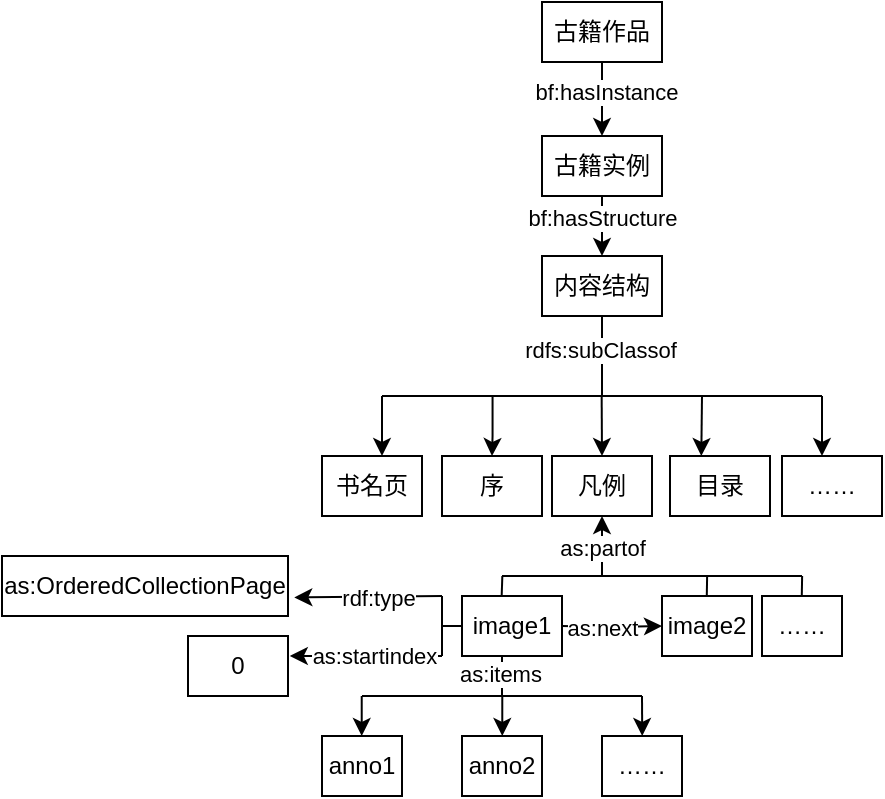 <mxfile version="24.0.4" type="github">
  <diagram name="第 1 页" id="2bnMY13QprNs7qdwf7NL">
    <mxGraphModel dx="698" dy="419" grid="1" gridSize="10" guides="1" tooltips="1" connect="1" arrows="1" fold="1" page="1" pageScale="1" pageWidth="827" pageHeight="1169" math="0" shadow="0">
      <root>
        <mxCell id="0" />
        <mxCell id="1" parent="0" />
        <mxCell id="EGNa8AiWE9KFE_jf2s9g-3" value="" style="edgeStyle=orthogonalEdgeStyle;rounded=0;orthogonalLoop=1;jettySize=auto;html=1;" edge="1" parent="1" source="EGNa8AiWE9KFE_jf2s9g-1" target="EGNa8AiWE9KFE_jf2s9g-2">
          <mxGeometry relative="1" as="geometry" />
        </mxCell>
        <mxCell id="EGNa8AiWE9KFE_jf2s9g-8" value="bf:hasInstance" style="edgeLabel;html=1;align=center;verticalAlign=middle;resizable=0;points=[];" vertex="1" connectable="0" parent="EGNa8AiWE9KFE_jf2s9g-3">
          <mxGeometry x="-0.331" y="1" relative="1" as="geometry">
            <mxPoint x="1" as="offset" />
          </mxGeometry>
        </mxCell>
        <mxCell id="EGNa8AiWE9KFE_jf2s9g-1" value="古籍作品" style="rounded=0;whiteSpace=wrap;html=1;" vertex="1" parent="1">
          <mxGeometry x="350" y="343" width="60" height="30" as="geometry" />
        </mxCell>
        <mxCell id="EGNa8AiWE9KFE_jf2s9g-16" style="edgeStyle=orthogonalEdgeStyle;rounded=0;orthogonalLoop=1;jettySize=auto;html=1;entryX=0.5;entryY=0;entryDx=0;entryDy=0;" edge="1" parent="1" source="EGNa8AiWE9KFE_jf2s9g-2" target="EGNa8AiWE9KFE_jf2s9g-15">
          <mxGeometry relative="1" as="geometry" />
        </mxCell>
        <mxCell id="EGNa8AiWE9KFE_jf2s9g-18" value="bf:hasStructure" style="edgeLabel;html=1;align=center;verticalAlign=middle;resizable=0;points=[];" vertex="1" connectable="0" parent="EGNa8AiWE9KFE_jf2s9g-16">
          <mxGeometry x="0.244" y="-3" relative="1" as="geometry">
            <mxPoint x="3" as="offset" />
          </mxGeometry>
        </mxCell>
        <mxCell id="EGNa8AiWE9KFE_jf2s9g-2" value="古籍实例" style="rounded=0;whiteSpace=wrap;html=1;" vertex="1" parent="1">
          <mxGeometry x="350" y="410" width="60" height="30" as="geometry" />
        </mxCell>
        <mxCell id="EGNa8AiWE9KFE_jf2s9g-15" value="内容结构" style="rounded=0;whiteSpace=wrap;html=1;" vertex="1" parent="1">
          <mxGeometry x="350" y="470" width="60" height="30" as="geometry" />
        </mxCell>
        <mxCell id="EGNa8AiWE9KFE_jf2s9g-26" value="书名页" style="rounded=0;whiteSpace=wrap;html=1;" vertex="1" parent="1">
          <mxGeometry x="240" y="570" width="50" height="30" as="geometry" />
        </mxCell>
        <mxCell id="EGNa8AiWE9KFE_jf2s9g-34" value="" style="endArrow=none;html=1;rounded=0;entryX=0.5;entryY=1;entryDx=0;entryDy=0;" edge="1" parent="1" target="EGNa8AiWE9KFE_jf2s9g-15">
          <mxGeometry width="50" height="50" relative="1" as="geometry">
            <mxPoint x="380" y="540" as="sourcePoint" />
            <mxPoint x="320" y="590" as="targetPoint" />
          </mxGeometry>
        </mxCell>
        <mxCell id="EGNa8AiWE9KFE_jf2s9g-38" value="rdfs:subClassof" style="edgeLabel;html=1;align=center;verticalAlign=middle;resizable=0;points=[];" vertex="1" connectable="0" parent="EGNa8AiWE9KFE_jf2s9g-34">
          <mxGeometry x="0.163" y="1" relative="1" as="geometry">
            <mxPoint as="offset" />
          </mxGeometry>
        </mxCell>
        <mxCell id="EGNa8AiWE9KFE_jf2s9g-36" value="" style="endArrow=none;html=1;rounded=0;" edge="1" parent="1">
          <mxGeometry width="50" height="50" relative="1" as="geometry">
            <mxPoint x="270" y="540" as="sourcePoint" />
            <mxPoint x="490" y="540" as="targetPoint" />
          </mxGeometry>
        </mxCell>
        <mxCell id="EGNa8AiWE9KFE_jf2s9g-37" value="" style="endArrow=classic;html=1;rounded=0;" edge="1" parent="1">
          <mxGeometry width="50" height="50" relative="1" as="geometry">
            <mxPoint x="270" y="540" as="sourcePoint" />
            <mxPoint x="270" y="570" as="targetPoint" />
          </mxGeometry>
        </mxCell>
        <mxCell id="EGNa8AiWE9KFE_jf2s9g-39" value="" style="endArrow=classic;html=1;rounded=0;entryX=0.5;entryY=0;entryDx=0;entryDy=0;" edge="1" parent="1" target="EGNa8AiWE9KFE_jf2s9g-41">
          <mxGeometry width="50" height="50" relative="1" as="geometry">
            <mxPoint x="325.28" y="540" as="sourcePoint" />
            <mxPoint x="320" y="560" as="targetPoint" />
            <Array as="points">
              <mxPoint x="325.28" y="560" />
            </Array>
          </mxGeometry>
        </mxCell>
        <mxCell id="EGNa8AiWE9KFE_jf2s9g-41" value="序" style="rounded=0;whiteSpace=wrap;html=1;" vertex="1" parent="1">
          <mxGeometry x="300" y="570" width="50" height="30" as="geometry" />
        </mxCell>
        <mxCell id="EGNa8AiWE9KFE_jf2s9g-45" value="" style="endArrow=classic;html=1;rounded=0;entryX=0.5;entryY=0;entryDx=0;entryDy=0;" edge="1" parent="1" target="EGNa8AiWE9KFE_jf2s9g-47">
          <mxGeometry width="50" height="50" relative="1" as="geometry">
            <mxPoint x="379.83" y="540" as="sourcePoint" />
            <mxPoint x="379.83" y="575" as="targetPoint" />
          </mxGeometry>
        </mxCell>
        <mxCell id="EGNa8AiWE9KFE_jf2s9g-47" value="凡例" style="rounded=0;whiteSpace=wrap;html=1;" vertex="1" parent="1">
          <mxGeometry x="355" y="570" width="50" height="30" as="geometry" />
        </mxCell>
        <mxCell id="EGNa8AiWE9KFE_jf2s9g-48" value="" style="endArrow=classic;html=1;rounded=0;entryX=0.313;entryY=0;entryDx=0;entryDy=0;entryPerimeter=0;" edge="1" parent="1" target="EGNa8AiWE9KFE_jf2s9g-51">
          <mxGeometry width="50" height="50" relative="1" as="geometry">
            <mxPoint x="430" y="540" as="sourcePoint" />
            <mxPoint x="430" y="575" as="targetPoint" />
          </mxGeometry>
        </mxCell>
        <mxCell id="EGNa8AiWE9KFE_jf2s9g-50" value="" style="endArrow=classic;html=1;rounded=0;" edge="1" parent="1">
          <mxGeometry width="50" height="50" relative="1" as="geometry">
            <mxPoint x="490" y="540" as="sourcePoint" />
            <mxPoint x="490" y="570" as="targetPoint" />
          </mxGeometry>
        </mxCell>
        <mxCell id="EGNa8AiWE9KFE_jf2s9g-51" value="目录" style="rounded=0;whiteSpace=wrap;html=1;" vertex="1" parent="1">
          <mxGeometry x="414" y="570" width="50" height="30" as="geometry" />
        </mxCell>
        <mxCell id="EGNa8AiWE9KFE_jf2s9g-52" value="……" style="rounded=0;whiteSpace=wrap;html=1;" vertex="1" parent="1">
          <mxGeometry x="470" y="570" width="50" height="30" as="geometry" />
        </mxCell>
        <mxCell id="EGNa8AiWE9KFE_jf2s9g-54" value="" style="endArrow=classic;html=1;rounded=0;" edge="1" parent="1">
          <mxGeometry width="50" height="50" relative="1" as="geometry">
            <mxPoint x="380" y="630" as="sourcePoint" />
            <mxPoint x="380" y="600" as="targetPoint" />
          </mxGeometry>
        </mxCell>
        <mxCell id="EGNa8AiWE9KFE_jf2s9g-56" value="as:partof" style="edgeLabel;html=1;align=center;verticalAlign=middle;resizable=0;points=[];" vertex="1" connectable="0" parent="EGNa8AiWE9KFE_jf2s9g-54">
          <mxGeometry x="-0.044" relative="1" as="geometry">
            <mxPoint as="offset" />
          </mxGeometry>
        </mxCell>
        <mxCell id="EGNa8AiWE9KFE_jf2s9g-81" value="" style="edgeStyle=orthogonalEdgeStyle;rounded=0;orthogonalLoop=1;jettySize=auto;html=1;" edge="1" parent="1" target="EGNa8AiWE9KFE_jf2s9g-60">
          <mxGeometry relative="1" as="geometry">
            <mxPoint x="360" y="655" as="sourcePoint" />
          </mxGeometry>
        </mxCell>
        <mxCell id="EGNa8AiWE9KFE_jf2s9g-82" value="as:next" style="edgeLabel;html=1;align=center;verticalAlign=middle;resizable=0;points=[];" vertex="1" connectable="0" parent="EGNa8AiWE9KFE_jf2s9g-81">
          <mxGeometry x="-0.045" relative="1" as="geometry">
            <mxPoint x="-4" as="offset" />
          </mxGeometry>
        </mxCell>
        <mxCell id="EGNa8AiWE9KFE_jf2s9g-57" value="image1" style="rounded=0;whiteSpace=wrap;html=1;" vertex="1" parent="1">
          <mxGeometry x="310" y="640" width="50" height="30" as="geometry" />
        </mxCell>
        <mxCell id="EGNa8AiWE9KFE_jf2s9g-58" value="" style="endArrow=none;html=1;rounded=0;" edge="1" parent="1">
          <mxGeometry width="50" height="50" relative="1" as="geometry">
            <mxPoint x="330" y="630" as="sourcePoint" />
            <mxPoint x="480" y="630" as="targetPoint" />
          </mxGeometry>
        </mxCell>
        <mxCell id="EGNa8AiWE9KFE_jf2s9g-59" value="……" style="rounded=0;whiteSpace=wrap;html=1;" vertex="1" parent="1">
          <mxGeometry x="460" y="640" width="40" height="30" as="geometry" />
        </mxCell>
        <mxCell id="EGNa8AiWE9KFE_jf2s9g-60" value="image2" style="rounded=0;whiteSpace=wrap;html=1;" vertex="1" parent="1">
          <mxGeometry x="410" y="640" width="45" height="30" as="geometry" />
        </mxCell>
        <mxCell id="EGNa8AiWE9KFE_jf2s9g-61" value="" style="endArrow=none;html=1;rounded=0;" edge="1" parent="1">
          <mxGeometry width="50" height="50" relative="1" as="geometry">
            <mxPoint x="479.9" y="640" as="sourcePoint" />
            <mxPoint x="480.06" y="630" as="targetPoint" />
          </mxGeometry>
        </mxCell>
        <mxCell id="EGNa8AiWE9KFE_jf2s9g-62" value="" style="endArrow=none;html=1;rounded=0;" edge="1" parent="1">
          <mxGeometry width="50" height="50" relative="1" as="geometry">
            <mxPoint x="329.84" y="640" as="sourcePoint" />
            <mxPoint x="330.17" y="630" as="targetPoint" />
          </mxGeometry>
        </mxCell>
        <mxCell id="EGNa8AiWE9KFE_jf2s9g-63" value="" style="endArrow=none;html=1;rounded=0;" edge="1" parent="1">
          <mxGeometry width="50" height="50" relative="1" as="geometry">
            <mxPoint x="432.4" y="640" as="sourcePoint" />
            <mxPoint x="432.56" y="630" as="targetPoint" />
          </mxGeometry>
        </mxCell>
        <mxCell id="EGNa8AiWE9KFE_jf2s9g-64" value="" style="endArrow=none;html=1;rounded=0;" edge="1" parent="1">
          <mxGeometry width="50" height="50" relative="1" as="geometry">
            <mxPoint x="260" y="690" as="sourcePoint" />
            <mxPoint x="400" y="690" as="targetPoint" />
          </mxGeometry>
        </mxCell>
        <mxCell id="EGNa8AiWE9KFE_jf2s9g-65" value="" style="endArrow=classic;html=1;rounded=0;" edge="1" parent="1">
          <mxGeometry width="50" height="50" relative="1" as="geometry">
            <mxPoint x="259.86" y="690" as="sourcePoint" />
            <mxPoint x="259.86" y="710" as="targetPoint" />
          </mxGeometry>
        </mxCell>
        <mxCell id="EGNa8AiWE9KFE_jf2s9g-66" value="" style="endArrow=classic;html=1;rounded=0;" edge="1" parent="1">
          <mxGeometry width="50" height="50" relative="1" as="geometry">
            <mxPoint x="330.14" y="690" as="sourcePoint" />
            <mxPoint x="330" y="710" as="targetPoint" />
            <Array as="points">
              <mxPoint x="330.14" y="710" />
            </Array>
          </mxGeometry>
        </mxCell>
        <mxCell id="EGNa8AiWE9KFE_jf2s9g-67" value="" style="endArrow=classic;html=1;rounded=0;" edge="1" parent="1">
          <mxGeometry width="50" height="50" relative="1" as="geometry">
            <mxPoint x="400.0" y="690" as="sourcePoint" />
            <mxPoint x="400.11" y="710" as="targetPoint" />
          </mxGeometry>
        </mxCell>
        <mxCell id="EGNa8AiWE9KFE_jf2s9g-69" value="anno1" style="rounded=0;whiteSpace=wrap;html=1;" vertex="1" parent="1">
          <mxGeometry x="240" y="710" width="40" height="30" as="geometry" />
        </mxCell>
        <mxCell id="EGNa8AiWE9KFE_jf2s9g-70" value="anno2" style="rounded=0;whiteSpace=wrap;html=1;" vertex="1" parent="1">
          <mxGeometry x="310" y="710" width="40" height="30" as="geometry" />
        </mxCell>
        <mxCell id="EGNa8AiWE9KFE_jf2s9g-71" value="……" style="rounded=0;whiteSpace=wrap;html=1;" vertex="1" parent="1">
          <mxGeometry x="380" y="710" width="40" height="30" as="geometry" />
        </mxCell>
        <mxCell id="EGNa8AiWE9KFE_jf2s9g-72" value="" style="endArrow=none;html=1;rounded=0;entryX=0.5;entryY=1;entryDx=0;entryDy=0;" edge="1" parent="1">
          <mxGeometry width="50" height="50" relative="1" as="geometry">
            <mxPoint x="330" y="690" as="sourcePoint" />
            <mxPoint x="330" y="670" as="targetPoint" />
          </mxGeometry>
        </mxCell>
        <mxCell id="EGNa8AiWE9KFE_jf2s9g-73" value="as:items" style="edgeLabel;html=1;align=center;verticalAlign=middle;resizable=0;points=[];" vertex="1" connectable="0" parent="EGNa8AiWE9KFE_jf2s9g-72">
          <mxGeometry x="0.134" y="1" relative="1" as="geometry">
            <mxPoint as="offset" />
          </mxGeometry>
        </mxCell>
        <mxCell id="EGNa8AiWE9KFE_jf2s9g-83" value="" style="endArrow=none;html=1;rounded=0;entryX=0;entryY=0.5;entryDx=0;entryDy=0;" edge="1" parent="1" target="EGNa8AiWE9KFE_jf2s9g-57">
          <mxGeometry width="50" height="50" relative="1" as="geometry">
            <mxPoint x="300" y="655" as="sourcePoint" />
            <mxPoint x="350" y="610" as="targetPoint" />
          </mxGeometry>
        </mxCell>
        <mxCell id="EGNa8AiWE9KFE_jf2s9g-85" value="" style="endArrow=none;html=1;rounded=0;" edge="1" parent="1">
          <mxGeometry width="50" height="50" relative="1" as="geometry">
            <mxPoint x="300" y="670" as="sourcePoint" />
            <mxPoint x="300" y="640" as="targetPoint" />
          </mxGeometry>
        </mxCell>
        <mxCell id="EGNa8AiWE9KFE_jf2s9g-88" value="" style="endArrow=classic;html=1;rounded=0;entryX=1.022;entryY=0.69;entryDx=0;entryDy=0;entryPerimeter=0;" edge="1" parent="1" target="EGNa8AiWE9KFE_jf2s9g-90">
          <mxGeometry width="50" height="50" relative="1" as="geometry">
            <mxPoint x="300" y="640" as="sourcePoint" />
            <mxPoint x="260" y="640" as="targetPoint" />
          </mxGeometry>
        </mxCell>
        <mxCell id="EGNa8AiWE9KFE_jf2s9g-92" value="rdf:type" style="edgeLabel;html=1;align=center;verticalAlign=middle;resizable=0;points=[];" vertex="1" connectable="0" parent="EGNa8AiWE9KFE_jf2s9g-88">
          <mxGeometry x="-0.008" relative="1" as="geometry">
            <mxPoint x="4" as="offset" />
          </mxGeometry>
        </mxCell>
        <mxCell id="EGNa8AiWE9KFE_jf2s9g-89" value="" style="endArrow=classic;html=1;rounded=0;entryX=1.038;entryY=0.328;entryDx=0;entryDy=0;entryPerimeter=0;" edge="1" parent="1">
          <mxGeometry width="50" height="50" relative="1" as="geometry">
            <mxPoint x="300" y="670" as="sourcePoint" />
            <mxPoint x="223.9" y="670.0" as="targetPoint" />
          </mxGeometry>
        </mxCell>
        <mxCell id="EGNa8AiWE9KFE_jf2s9g-93" value="as:startindex" style="edgeLabel;html=1;align=center;verticalAlign=middle;resizable=0;points=[];" vertex="1" connectable="0" parent="EGNa8AiWE9KFE_jf2s9g-89">
          <mxGeometry x="0.118" y="1" relative="1" as="geometry">
            <mxPoint x="8" y="-1" as="offset" />
          </mxGeometry>
        </mxCell>
        <mxCell id="EGNa8AiWE9KFE_jf2s9g-90" value="as:OrderedCollectionPage" style="rounded=0;whiteSpace=wrap;html=1;" vertex="1" parent="1">
          <mxGeometry x="80" y="620" width="143" height="30" as="geometry" />
        </mxCell>
        <mxCell id="EGNa8AiWE9KFE_jf2s9g-91" value="0" style="rounded=0;whiteSpace=wrap;html=1;" vertex="1" parent="1">
          <mxGeometry x="173" y="660" width="50" height="30" as="geometry" />
        </mxCell>
      </root>
    </mxGraphModel>
  </diagram>
</mxfile>
